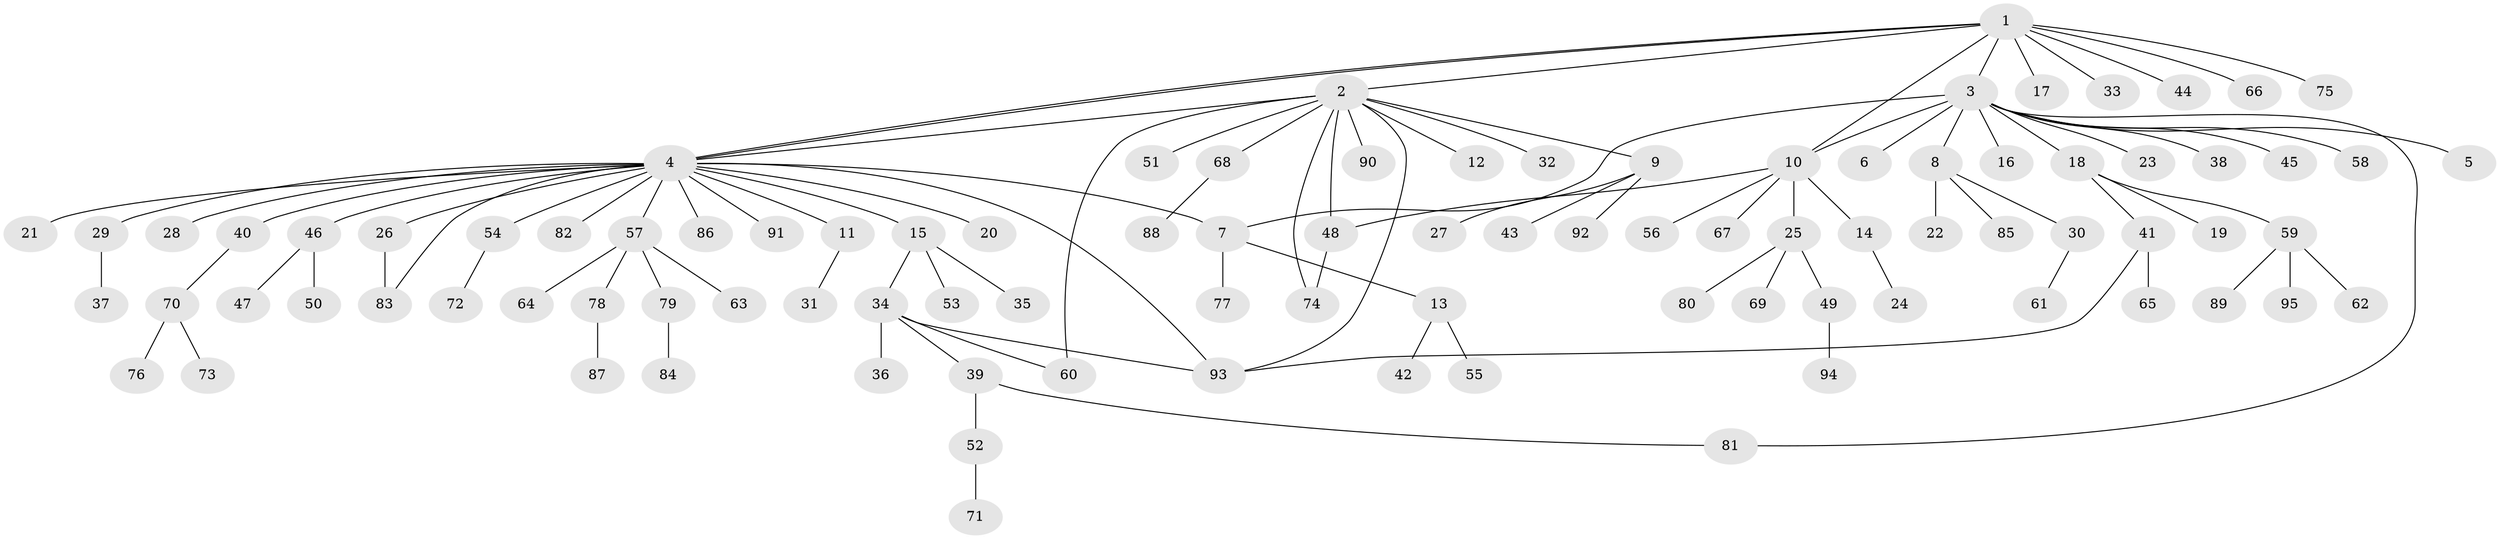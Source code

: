 // Generated by graph-tools (version 1.1) at 2025/25/03/09/25 03:25:58]
// undirected, 95 vertices, 106 edges
graph export_dot {
graph [start="1"]
  node [color=gray90,style=filled];
  1;
  2;
  3;
  4;
  5;
  6;
  7;
  8;
  9;
  10;
  11;
  12;
  13;
  14;
  15;
  16;
  17;
  18;
  19;
  20;
  21;
  22;
  23;
  24;
  25;
  26;
  27;
  28;
  29;
  30;
  31;
  32;
  33;
  34;
  35;
  36;
  37;
  38;
  39;
  40;
  41;
  42;
  43;
  44;
  45;
  46;
  47;
  48;
  49;
  50;
  51;
  52;
  53;
  54;
  55;
  56;
  57;
  58;
  59;
  60;
  61;
  62;
  63;
  64;
  65;
  66;
  67;
  68;
  69;
  70;
  71;
  72;
  73;
  74;
  75;
  76;
  77;
  78;
  79;
  80;
  81;
  82;
  83;
  84;
  85;
  86;
  87;
  88;
  89;
  90;
  91;
  92;
  93;
  94;
  95;
  1 -- 2;
  1 -- 3;
  1 -- 4;
  1 -- 4;
  1 -- 10;
  1 -- 17;
  1 -- 33;
  1 -- 44;
  1 -- 66;
  1 -- 75;
  2 -- 4;
  2 -- 9;
  2 -- 12;
  2 -- 32;
  2 -- 48;
  2 -- 51;
  2 -- 60;
  2 -- 68;
  2 -- 74;
  2 -- 90;
  2 -- 93;
  3 -- 5;
  3 -- 6;
  3 -- 7;
  3 -- 8;
  3 -- 10;
  3 -- 16;
  3 -- 18;
  3 -- 23;
  3 -- 38;
  3 -- 45;
  3 -- 58;
  3 -- 81;
  4 -- 7;
  4 -- 11;
  4 -- 15;
  4 -- 20;
  4 -- 21;
  4 -- 26;
  4 -- 28;
  4 -- 29;
  4 -- 40;
  4 -- 46;
  4 -- 54;
  4 -- 57;
  4 -- 82;
  4 -- 83;
  4 -- 86;
  4 -- 91;
  4 -- 93;
  7 -- 13;
  7 -- 77;
  8 -- 22;
  8 -- 30;
  8 -- 85;
  9 -- 27;
  9 -- 43;
  9 -- 92;
  10 -- 14;
  10 -- 25;
  10 -- 48;
  10 -- 56;
  10 -- 67;
  11 -- 31;
  13 -- 42;
  13 -- 55;
  14 -- 24;
  15 -- 34;
  15 -- 35;
  15 -- 53;
  18 -- 19;
  18 -- 41;
  18 -- 59;
  25 -- 49;
  25 -- 69;
  25 -- 80;
  26 -- 83;
  29 -- 37;
  30 -- 61;
  34 -- 36;
  34 -- 39;
  34 -- 60;
  34 -- 93;
  39 -- 52;
  39 -- 81;
  40 -- 70;
  41 -- 65;
  41 -- 93;
  46 -- 47;
  46 -- 50;
  48 -- 74;
  49 -- 94;
  52 -- 71;
  54 -- 72;
  57 -- 63;
  57 -- 64;
  57 -- 78;
  57 -- 79;
  59 -- 62;
  59 -- 89;
  59 -- 95;
  68 -- 88;
  70 -- 73;
  70 -- 76;
  78 -- 87;
  79 -- 84;
}
